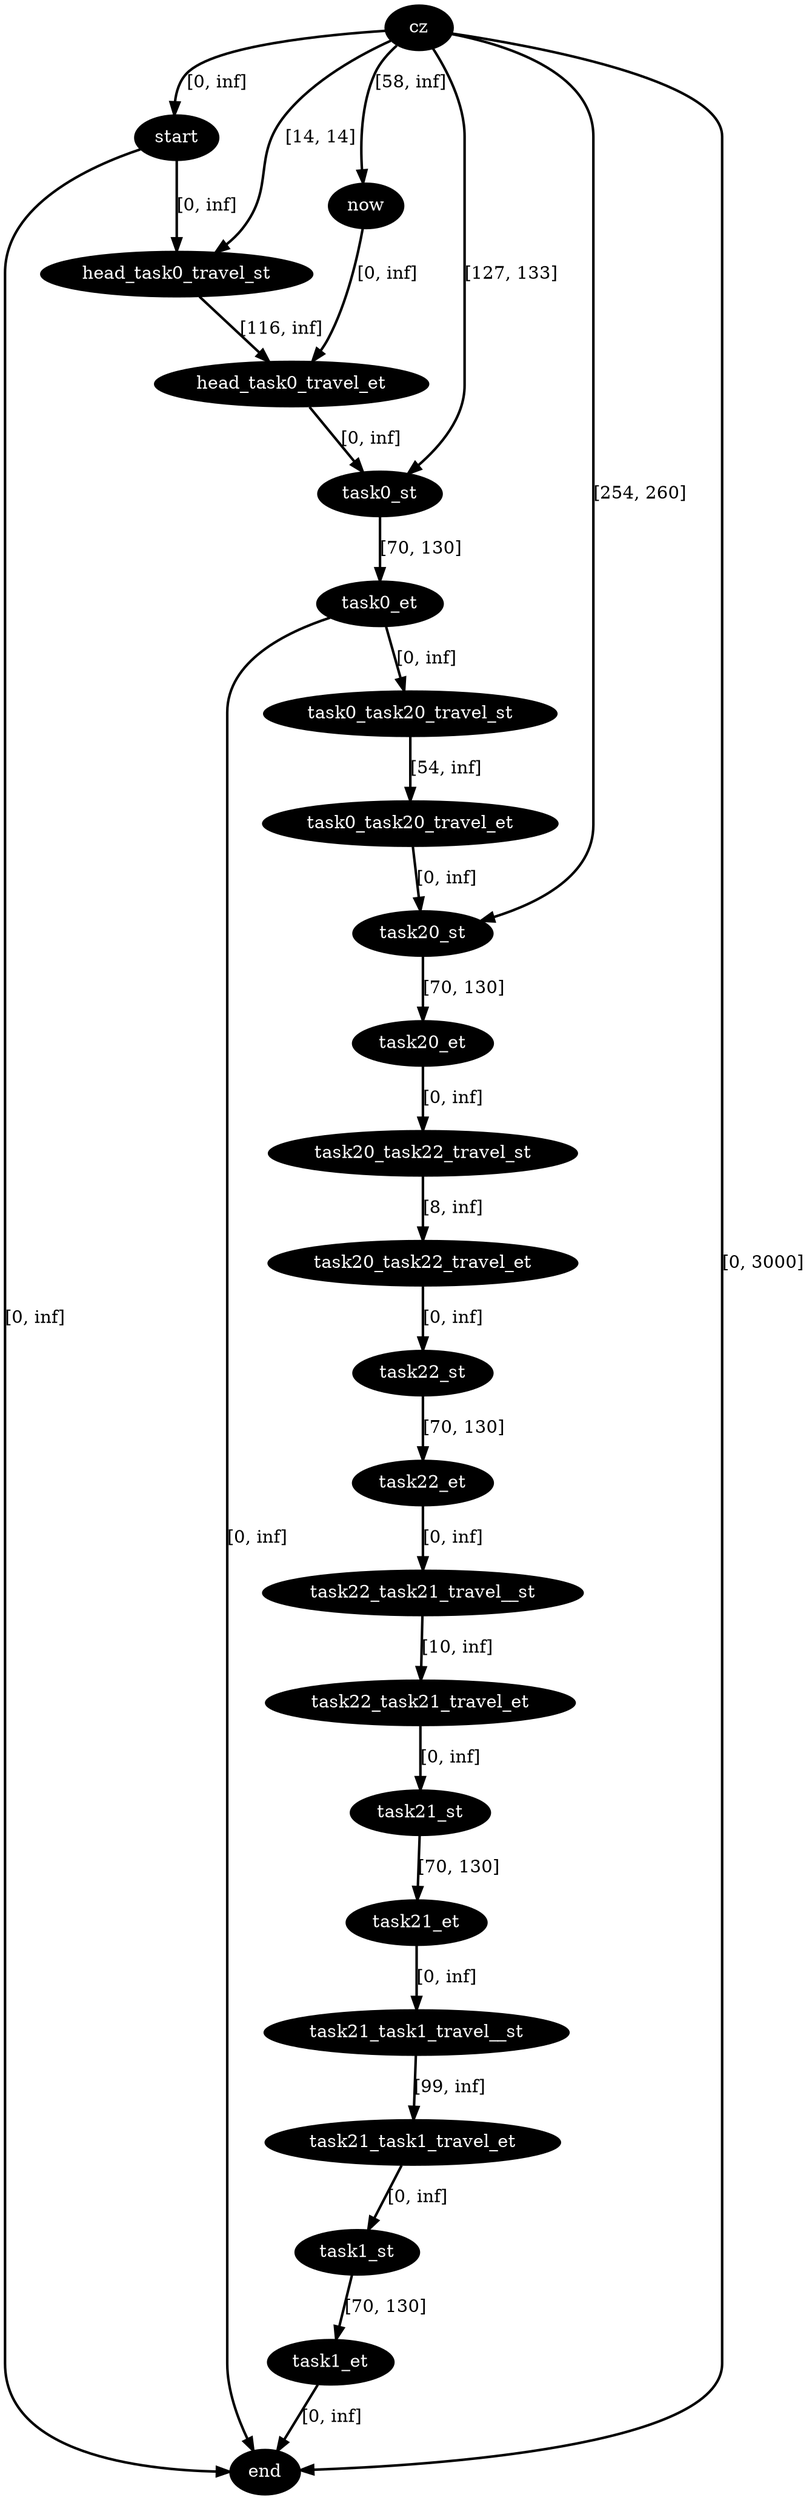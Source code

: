digraph plan {
0[label="cz",style=filled,fillcolor=black,fontcolor=white];
1[label="start",style=filled,fillcolor=black,fontcolor=white];
2[label="now",style=filled,fillcolor=black,fontcolor=white];
3[label="end",style=filled,fillcolor=black,fontcolor=white];
7[label="head_task0_travel_st",style=filled,fillcolor=black,fontcolor=white];
8[label="head_task0_travel_et",style=filled,fillcolor=black,fontcolor=white];
9[label="task0_st",style=filled,fillcolor=black,fontcolor=white];
10[label="task0_et",style=filled,fillcolor=black,fontcolor=white];
17[label="task1_st",style=filled,fillcolor=black,fontcolor=white];
18[label="task1_et",style=filled,fillcolor=black,fontcolor=white];
103[label="task20_st",style=filled,fillcolor=black,fontcolor=white];
104[label="task20_et",style=filled,fillcolor=black,fontcolor=white];
123[label="task21_st",style=filled,fillcolor=black,fontcolor=white];
124[label="task21_et",style=filled,fillcolor=black,fontcolor=white];
138[label="task0_task20_travel_st",style=filled,fillcolor=black,fontcolor=white];
139[label="task0_task20_travel_et",style=filled,fillcolor=black,fontcolor=white];
144[label="task21_task1_travel__st",style=filled,fillcolor=black,fontcolor=white];
145[label="task21_task1_travel_et",style=filled,fillcolor=black,fontcolor=white];
147[label="task20_task22_travel_st",style=filled,fillcolor=black,fontcolor=white];
148[label="task20_task22_travel_et",style=filled,fillcolor=black,fontcolor=white];
149[label="task22_st",style=filled,fillcolor=black,fontcolor=white];
150[label="task22_et",style=filled,fillcolor=black,fontcolor=white];
151[label="task22_task21_travel__st",style=filled,fillcolor=black,fontcolor=white];
152[label="task22_task21_travel_et",style=filled,fillcolor=black,fontcolor=white];
"0"->"1"[label="[0, inf]",penwidth=2,color=black];
"0"->"3"[label="[0, 3000]",penwidth=2,color=black];
"7"->"8"[label="[116, inf]",penwidth=2,color=black];
"1"->"7"[label="[0, inf]",penwidth=2,color=black];
"0"->"7"[label="[14, 14]",penwidth=2,color=black];
"0"->"2"[label="[58, inf]",penwidth=2,color=black];
"2"->"8"[label="[0, inf]",penwidth=2,color=black];
"1"->"3"[label="[0, inf]",penwidth=2,color=black];
"10"->"3"[label="[0, inf]",penwidth=2,color=black];
"0"->"9"[label="[127, 133]",penwidth=2,color=black];
"138"->"139"[label="[54, inf]",penwidth=2,color=black];
"10"->"138"[label="[0, inf]",penwidth=2,color=black];
"9"->"10"[label="[70, 130]",penwidth=2,color=black];
"8"->"9"[label="[0, inf]",penwidth=2,color=black];
"18"->"3"[label="[0, inf]",penwidth=2,color=black];
"17"->"18"[label="[70, 130]",penwidth=2,color=black];
"0"->"103"[label="[254, 260]",penwidth=2,color=black];
"147"->"148"[label="[8, inf]",penwidth=2,color=black];
"104"->"147"[label="[0, inf]",penwidth=2,color=black];
"103"->"104"[label="[70, 130]",penwidth=2,color=black];
"139"->"103"[label="[0, inf]",penwidth=2,color=black];
"145"->"17"[label="[0, inf]",penwidth=2,color=black];
"124"->"144"[label="[0, inf]",penwidth=2,color=black];
"144"->"145"[label="[99, inf]",penwidth=2,color=black];
"123"->"124"[label="[70, 130]",penwidth=2,color=black];
"152"->"123"[label="[0, inf]",penwidth=2,color=black];
"150"->"151"[label="[0, inf]",penwidth=2,color=black];
"151"->"152"[label="[10, inf]",penwidth=2,color=black];
"149"->"150"[label="[70, 130]",penwidth=2,color=black];
"148"->"149"[label="[0, inf]",penwidth=2,color=black];
}
